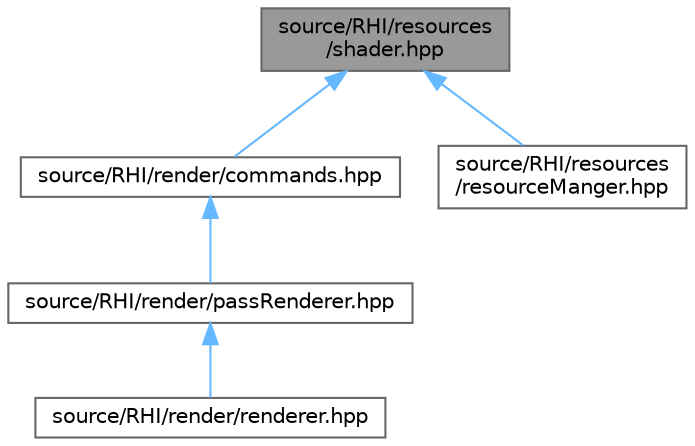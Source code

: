 digraph "source/RHI/resources/shader.hpp"
{
 // LATEX_PDF_SIZE
  bgcolor="transparent";
  edge [fontname=Helvetica,fontsize=10,labelfontname=Helvetica,labelfontsize=10];
  node [fontname=Helvetica,fontsize=10,shape=box,height=0.2,width=0.4];
  Node1 [id="Node000001",label="source/RHI/resources\l/shader.hpp",height=0.2,width=0.4,color="gray40", fillcolor="grey60", style="filled", fontcolor="black",tooltip="Defines GPU shader resource and its creation descriptor."];
  Node1 -> Node2 [id="edge1_Node000001_Node000002",dir="back",color="steelblue1",style="solid",tooltip=" "];
  Node2 [id="Node000002",label="source/RHI/render/commands.hpp",height=0.2,width=0.4,color="grey40", fillcolor="white", style="filled",URL="$commands_8hpp.html",tooltip="Defines data structures and utilities for encoding and decoding GPU draw/dispatch commands."];
  Node2 -> Node3 [id="edge2_Node000002_Node000003",dir="back",color="steelblue1",style="solid",tooltip=" "];
  Node3 [id="Node000003",label="source/RHI/render/passRenderer.hpp",height=0.2,width=0.4,color="grey40", fillcolor="white", style="filled",URL="$pass_renderer_8hpp_source.html",tooltip=" "];
  Node3 -> Node4 [id="edge3_Node000003_Node000004",dir="back",color="steelblue1",style="solid",tooltip=" "];
  Node4 [id="Node000004",label="source/RHI/render/renderer.hpp",height=0.2,width=0.4,color="grey40", fillcolor="white", style="filled",URL="$renderer_8hpp.html",tooltip="Declares the Renderer interface for initializing, shutting down, and recording command buffers."];
  Node1 -> Node5 [id="edge4_Node000001_Node000005",dir="back",color="steelblue1",style="solid",tooltip=" "];
  Node5 [id="Node000005",label="source/RHI/resources\l/resourceManger.hpp",height=0.2,width=0.4,color="grey40", fillcolor="white", style="filled",URL="$resource_manger_8hpp_source.html",tooltip=" "];
}

